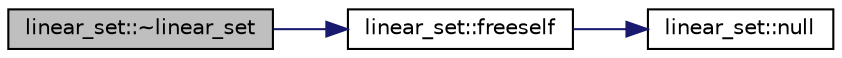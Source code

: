 digraph "linear_set::~linear_set"
{
  edge [fontname="Helvetica",fontsize="10",labelfontname="Helvetica",labelfontsize="10"];
  node [fontname="Helvetica",fontsize="10",shape=record];
  rankdir="LR";
  Node7 [label="linear_set::~linear_set",height=0.2,width=0.4,color="black", fillcolor="grey75", style="filled", fontcolor="black"];
  Node7 -> Node8 [color="midnightblue",fontsize="10",style="solid",fontname="Helvetica"];
  Node8 [label="linear_set::freeself",height=0.2,width=0.4,color="black", fillcolor="white", style="filled",URL="$dd/d86/classlinear__set.html#ae806af3cc0c8b5cd2a7d56937ed13229"];
  Node8 -> Node9 [color="midnightblue",fontsize="10",style="solid",fontname="Helvetica"];
  Node9 [label="linear_set::null",height=0.2,width=0.4,color="black", fillcolor="white", style="filled",URL="$dd/d86/classlinear__set.html#a0160629023f36662ae49a15a66e3ae71"];
}
